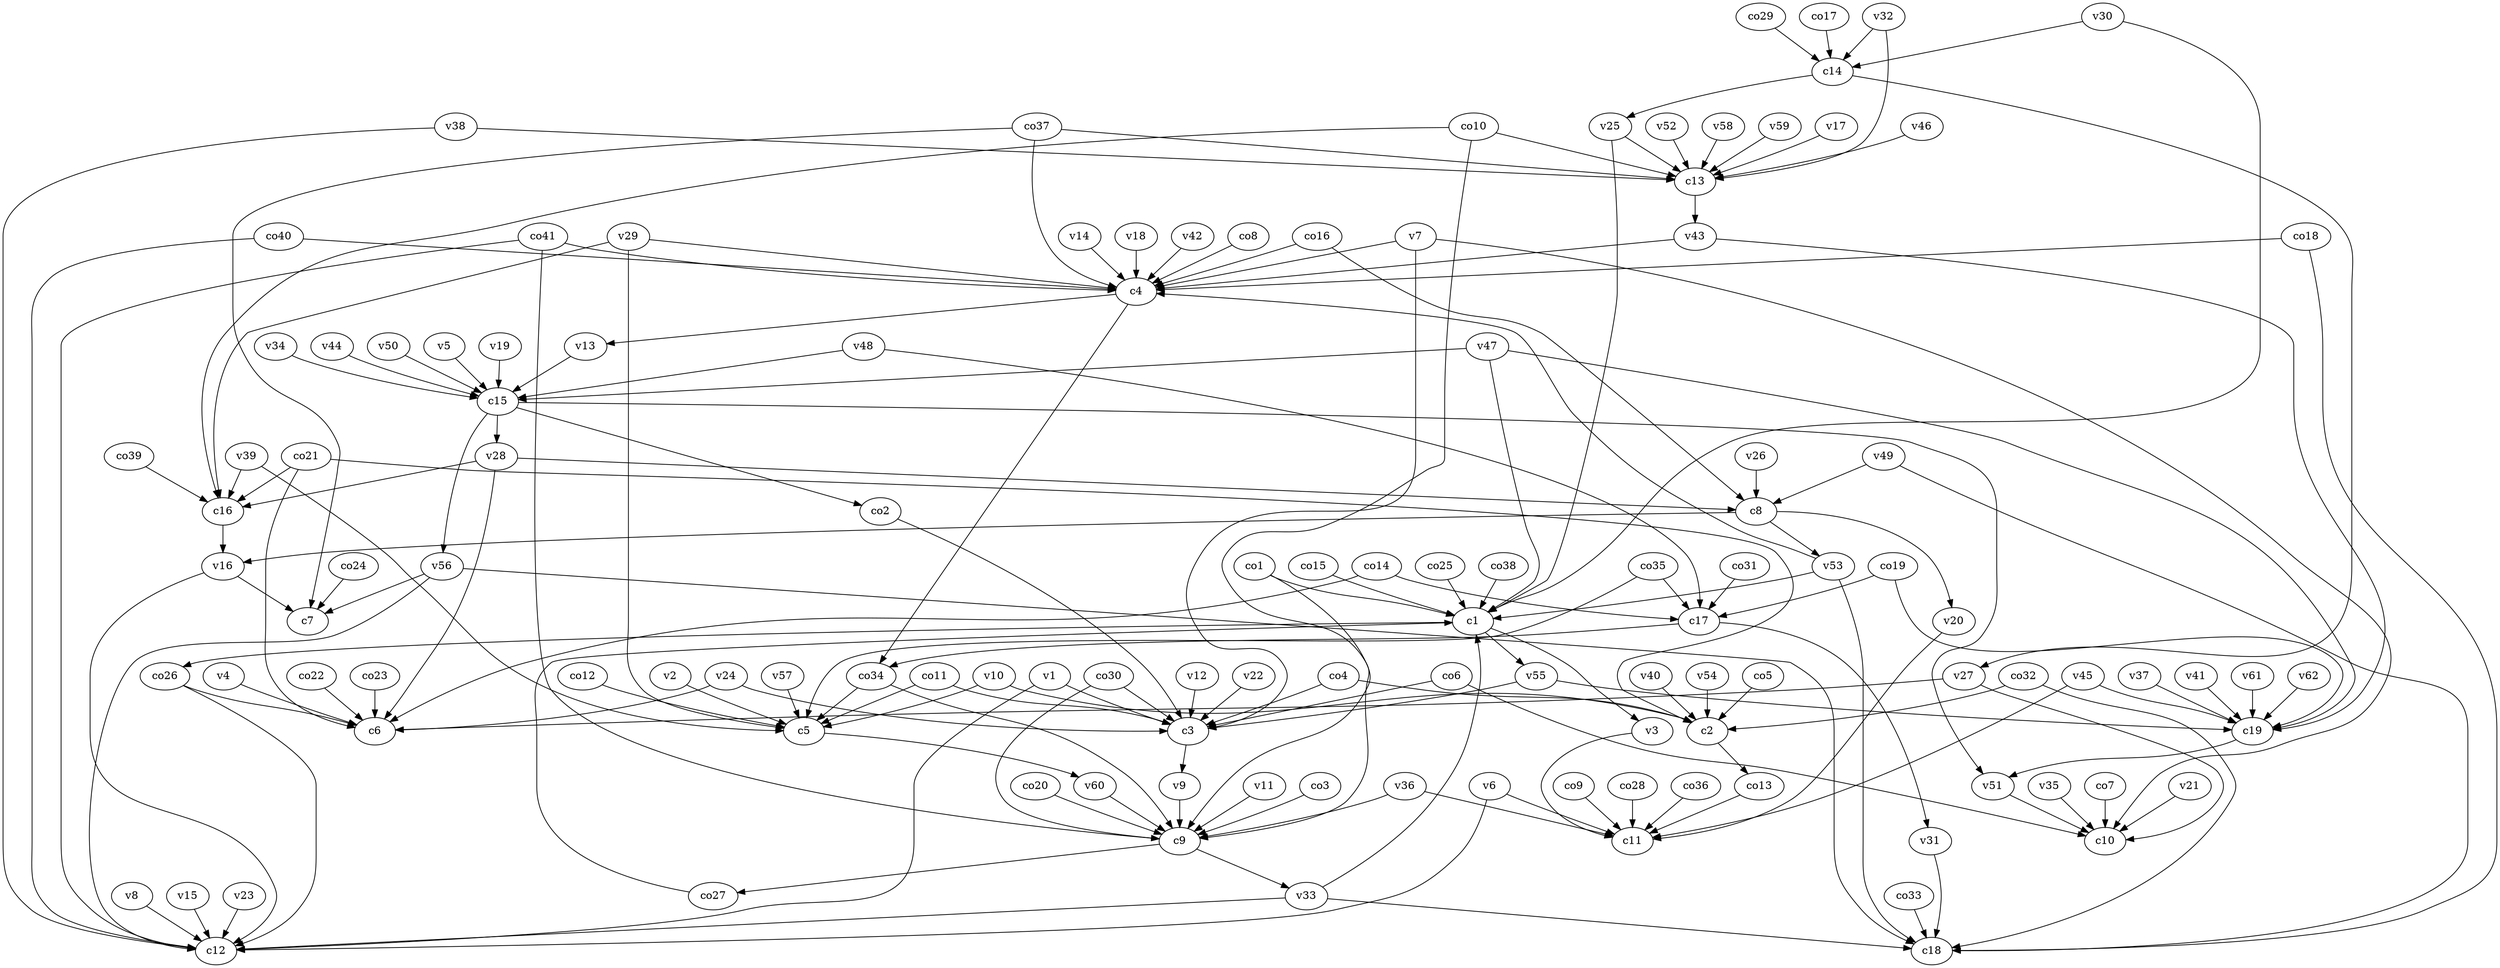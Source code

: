 strict digraph  {
c1;
c2;
c3;
c4;
c5;
c6;
c7;
c8;
c9;
c10;
c11;
c12;
c13;
c14;
c15;
c16;
c17;
c18;
c19;
v1;
v2;
v3;
v4;
v5;
v6;
v7;
v8;
v9;
v10;
v11;
v12;
v13;
v14;
v15;
v16;
v17;
v18;
v19;
v20;
v21;
v22;
v23;
v24;
v25;
v26;
v27;
v28;
v29;
v30;
v31;
v32;
v33;
v34;
v35;
v36;
v37;
v38;
v39;
v40;
v41;
v42;
v43;
v44;
v45;
v46;
v47;
v48;
v49;
v50;
v51;
v52;
v53;
v54;
v55;
v56;
v57;
v58;
v59;
v60;
v61;
v62;
co1;
co2;
co3;
co4;
co5;
co6;
co7;
co8;
co9;
co10;
co11;
co12;
co13;
co14;
co15;
co16;
co17;
co18;
co19;
co20;
co21;
co22;
co23;
co24;
co25;
co26;
co27;
co28;
co29;
co30;
co31;
co32;
co33;
co34;
co35;
co36;
co37;
co38;
co39;
co40;
co41;
c1 -> v55  [weight=1];
c1 -> co26  [weight=1];
c1 -> v3  [weight=1];
c2 -> co13  [weight=1];
c3 -> v9  [weight=1];
c4 -> co34  [weight=1];
c4 -> v13  [weight=1];
c5 -> v60  [weight=1];
c8 -> v16  [weight=1];
c8 -> v20  [weight=1];
c8 -> v53  [weight=1];
c9 -> v33  [weight=1];
c9 -> co27  [weight=1];
c13 -> v43  [weight=1];
c14 -> v25  [weight=1];
c14 -> v27  [weight=1];
c15 -> v51  [weight=1];
c15 -> co2  [weight=1];
c15 -> v56  [weight=1];
c15 -> v28  [weight=1];
c16 -> v16  [weight=1];
c17 -> co34  [weight=1];
c17 -> v31  [weight=1];
c19 -> v51  [weight=1];
v1 -> c3  [weight=1];
v1 -> c12  [weight=1];
v2 -> c5  [weight=1];
v3 -> c11  [weight=1];
v4 -> c6  [weight=1];
v5 -> c15  [weight=1];
v6 -> c12  [weight=1];
v6 -> c11  [weight=1];
v7 -> c10  [weight=1];
v7 -> c4  [weight=1];
v7 -> c3  [weight=1];
v8 -> c12  [weight=1];
v9 -> c9  [weight=1];
v10 -> c2  [weight=1];
v10 -> c5  [weight=1];
v11 -> c9  [weight=1];
v12 -> c3  [weight=1];
v13 -> c15  [weight=1];
v14 -> c4  [weight=1];
v15 -> c12  [weight=1];
v16 -> c7  [weight=1];
v16 -> c12  [weight=1];
v17 -> c13  [weight=1];
v18 -> c4  [weight=1];
v19 -> c15  [weight=1];
v20 -> c11  [weight=1];
v21 -> c10  [weight=1];
v22 -> c3  [weight=1];
v23 -> c12  [weight=1];
v24 -> c3  [weight=1];
v24 -> c6  [weight=1];
v25 -> c1  [weight=1];
v25 -> c13  [weight=1];
v26 -> c8  [weight=1];
v27 -> c6  [weight=1];
v27 -> c10  [weight=1];
v28 -> c16  [weight=1];
v28 -> c8  [weight=1];
v28 -> c6  [weight=1];
v29 -> c4  [weight=1];
v29 -> c5  [weight=1];
v29 -> c16  [weight=1];
v30 -> c1  [weight=1];
v30 -> c14  [weight=1];
v31 -> c18  [weight=1];
v32 -> c13  [weight=1];
v32 -> c14  [weight=1];
v33 -> c18  [weight=1];
v33 -> c1  [weight=1];
v33 -> c12  [weight=1];
v34 -> c15  [weight=1];
v35 -> c10  [weight=1];
v36 -> c9  [weight=1];
v36 -> c11  [weight=1];
v37 -> c19  [weight=1];
v38 -> c13  [weight=1];
v38 -> c12  [weight=1];
v39 -> c16  [weight=1];
v39 -> c5  [weight=1];
v40 -> c2  [weight=1];
v41 -> c19  [weight=1];
v42 -> c4  [weight=1];
v43 -> c4  [weight=1];
v43 -> c19  [weight=1];
v44 -> c15  [weight=1];
v45 -> c11  [weight=1];
v45 -> c19  [weight=1];
v46 -> c13  [weight=1];
v47 -> c19  [weight=1];
v47 -> c1  [weight=1];
v47 -> c15  [weight=1];
v48 -> c17  [weight=1];
v48 -> c15  [weight=1];
v49 -> c18  [weight=1];
v49 -> c8  [weight=1];
v50 -> c15  [weight=1];
v51 -> c10  [weight=1];
v52 -> c13  [weight=1];
v53 -> c1  [weight=1];
v53 -> c4  [weight=1];
v53 -> c18  [weight=1];
v54 -> c2  [weight=1];
v55 -> c19  [weight=1];
v55 -> c3  [weight=1];
v56 -> c7  [weight=1];
v56 -> c18  [weight=1];
v56 -> c12  [weight=1];
v57 -> c5  [weight=1];
v58 -> c13  [weight=1];
v59 -> c13  [weight=1];
v60 -> c9  [weight=1];
v61 -> c19  [weight=1];
v62 -> c19  [weight=1];
co1 -> c9  [weight=1];
co1 -> c1  [weight=1];
co2 -> c3  [weight=1];
co3 -> c9  [weight=1];
co4 -> c3  [weight=1];
co4 -> c2  [weight=1];
co5 -> c2  [weight=1];
co6 -> c10  [weight=1];
co6 -> c3  [weight=1];
co7 -> c10  [weight=1];
co8 -> c4  [weight=1];
co9 -> c11  [weight=1];
co10 -> c9  [weight=1];
co10 -> c13  [weight=1];
co10 -> c16  [weight=1];
co11 -> c5  [weight=1];
co11 -> c3  [weight=1];
co12 -> c5  [weight=1];
co13 -> c11  [weight=1];
co14 -> c17  [weight=1];
co14 -> c6  [weight=1];
co15 -> c1  [weight=1];
co16 -> c8  [weight=1];
co16 -> c4  [weight=1];
co17 -> c14  [weight=1];
co18 -> c4  [weight=1];
co18 -> c18  [weight=1];
co19 -> c19  [weight=1];
co19 -> c17  [weight=1];
co20 -> c9  [weight=1];
co21 -> c2  [weight=1];
co21 -> c16  [weight=1];
co21 -> c6  [weight=1];
co22 -> c6  [weight=1];
co23 -> c6  [weight=1];
co24 -> c7  [weight=1];
co25 -> c1  [weight=1];
co26 -> c6  [weight=1];
co26 -> c12  [weight=1];
co27 -> c1  [weight=1];
co28 -> c11  [weight=1];
co29 -> c14  [weight=1];
co30 -> c9  [weight=1];
co30 -> c3  [weight=1];
co31 -> c17  [weight=1];
co32 -> c2  [weight=1];
co32 -> c18  [weight=1];
co33 -> c18  [weight=1];
co34 -> c9  [weight=1];
co34 -> c5  [weight=1];
co35 -> c5  [weight=1];
co35 -> c17  [weight=1];
co36 -> c11  [weight=1];
co37 -> c7  [weight=1];
co37 -> c13  [weight=1];
co37 -> c4  [weight=1];
co38 -> c1  [weight=1];
co39 -> c16  [weight=1];
co40 -> c12  [weight=1];
co40 -> c4  [weight=1];
co41 -> c12  [weight=1];
co41 -> c4  [weight=1];
co41 -> c9  [weight=1];
}
